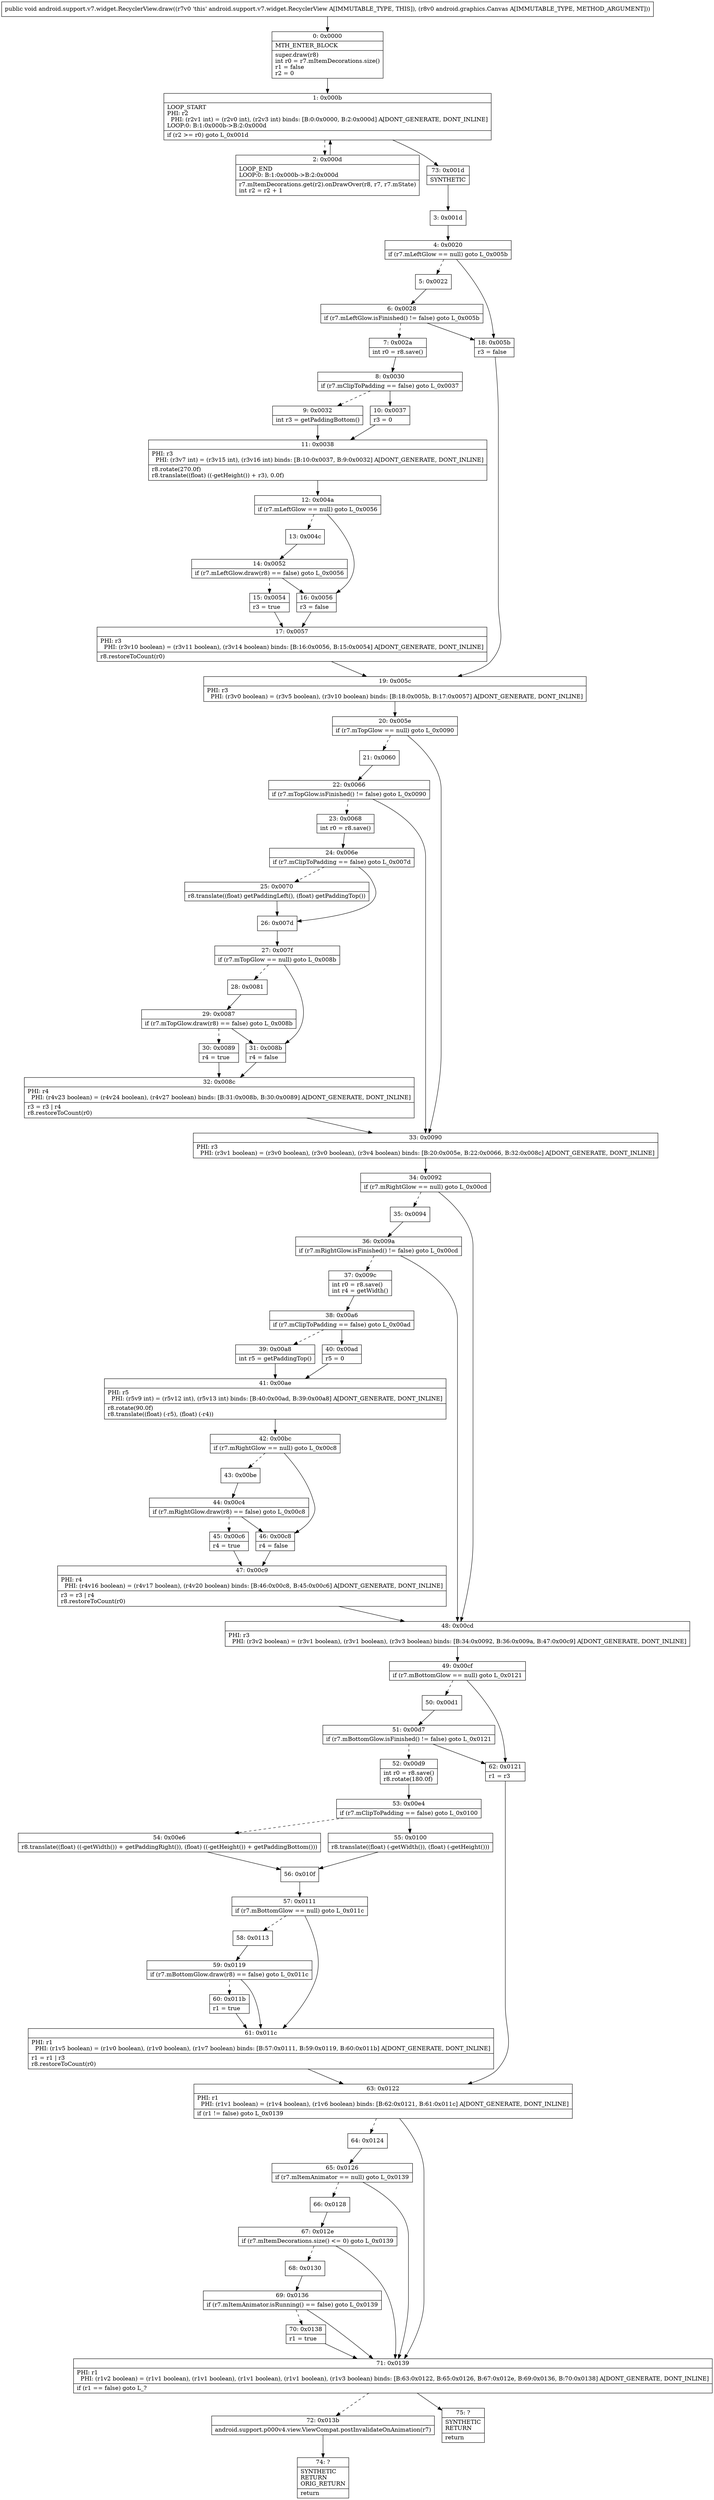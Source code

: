 digraph "CFG forandroid.support.v7.widget.RecyclerView.draw(Landroid\/graphics\/Canvas;)V" {
Node_0 [shape=record,label="{0\:\ 0x0000|MTH_ENTER_BLOCK\l|super.draw(r8)\lint r0 = r7.mItemDecorations.size()\lr1 = false\lr2 = 0\l}"];
Node_1 [shape=record,label="{1\:\ 0x000b|LOOP_START\lPHI: r2 \l  PHI: (r2v1 int) = (r2v0 int), (r2v3 int) binds: [B:0:0x0000, B:2:0x000d] A[DONT_GENERATE, DONT_INLINE]\lLOOP:0: B:1:0x000b\-\>B:2:0x000d\l|if (r2 \>= r0) goto L_0x001d\l}"];
Node_2 [shape=record,label="{2\:\ 0x000d|LOOP_END\lLOOP:0: B:1:0x000b\-\>B:2:0x000d\l|r7.mItemDecorations.get(r2).onDrawOver(r8, r7, r7.mState)\lint r2 = r2 + 1\l}"];
Node_3 [shape=record,label="{3\:\ 0x001d}"];
Node_4 [shape=record,label="{4\:\ 0x0020|if (r7.mLeftGlow == null) goto L_0x005b\l}"];
Node_5 [shape=record,label="{5\:\ 0x0022}"];
Node_6 [shape=record,label="{6\:\ 0x0028|if (r7.mLeftGlow.isFinished() != false) goto L_0x005b\l}"];
Node_7 [shape=record,label="{7\:\ 0x002a|int r0 = r8.save()\l}"];
Node_8 [shape=record,label="{8\:\ 0x0030|if (r7.mClipToPadding == false) goto L_0x0037\l}"];
Node_9 [shape=record,label="{9\:\ 0x0032|int r3 = getPaddingBottom()\l}"];
Node_10 [shape=record,label="{10\:\ 0x0037|r3 = 0\l}"];
Node_11 [shape=record,label="{11\:\ 0x0038|PHI: r3 \l  PHI: (r3v7 int) = (r3v15 int), (r3v16 int) binds: [B:10:0x0037, B:9:0x0032] A[DONT_GENERATE, DONT_INLINE]\l|r8.rotate(270.0f)\lr8.translate((float) ((\-getHeight()) + r3), 0.0f)\l}"];
Node_12 [shape=record,label="{12\:\ 0x004a|if (r7.mLeftGlow == null) goto L_0x0056\l}"];
Node_13 [shape=record,label="{13\:\ 0x004c}"];
Node_14 [shape=record,label="{14\:\ 0x0052|if (r7.mLeftGlow.draw(r8) == false) goto L_0x0056\l}"];
Node_15 [shape=record,label="{15\:\ 0x0054|r3 = true\l}"];
Node_16 [shape=record,label="{16\:\ 0x0056|r3 = false\l}"];
Node_17 [shape=record,label="{17\:\ 0x0057|PHI: r3 \l  PHI: (r3v10 boolean) = (r3v11 boolean), (r3v14 boolean) binds: [B:16:0x0056, B:15:0x0054] A[DONT_GENERATE, DONT_INLINE]\l|r8.restoreToCount(r0)\l}"];
Node_18 [shape=record,label="{18\:\ 0x005b|r3 = false\l}"];
Node_19 [shape=record,label="{19\:\ 0x005c|PHI: r3 \l  PHI: (r3v0 boolean) = (r3v5 boolean), (r3v10 boolean) binds: [B:18:0x005b, B:17:0x0057] A[DONT_GENERATE, DONT_INLINE]\l}"];
Node_20 [shape=record,label="{20\:\ 0x005e|if (r7.mTopGlow == null) goto L_0x0090\l}"];
Node_21 [shape=record,label="{21\:\ 0x0060}"];
Node_22 [shape=record,label="{22\:\ 0x0066|if (r7.mTopGlow.isFinished() != false) goto L_0x0090\l}"];
Node_23 [shape=record,label="{23\:\ 0x0068|int r0 = r8.save()\l}"];
Node_24 [shape=record,label="{24\:\ 0x006e|if (r7.mClipToPadding == false) goto L_0x007d\l}"];
Node_25 [shape=record,label="{25\:\ 0x0070|r8.translate((float) getPaddingLeft(), (float) getPaddingTop())\l}"];
Node_26 [shape=record,label="{26\:\ 0x007d}"];
Node_27 [shape=record,label="{27\:\ 0x007f|if (r7.mTopGlow == null) goto L_0x008b\l}"];
Node_28 [shape=record,label="{28\:\ 0x0081}"];
Node_29 [shape=record,label="{29\:\ 0x0087|if (r7.mTopGlow.draw(r8) == false) goto L_0x008b\l}"];
Node_30 [shape=record,label="{30\:\ 0x0089|r4 = true\l}"];
Node_31 [shape=record,label="{31\:\ 0x008b|r4 = false\l}"];
Node_32 [shape=record,label="{32\:\ 0x008c|PHI: r4 \l  PHI: (r4v23 boolean) = (r4v24 boolean), (r4v27 boolean) binds: [B:31:0x008b, B:30:0x0089] A[DONT_GENERATE, DONT_INLINE]\l|r3 = r3 \| r4\lr8.restoreToCount(r0)\l}"];
Node_33 [shape=record,label="{33\:\ 0x0090|PHI: r3 \l  PHI: (r3v1 boolean) = (r3v0 boolean), (r3v0 boolean), (r3v4 boolean) binds: [B:20:0x005e, B:22:0x0066, B:32:0x008c] A[DONT_GENERATE, DONT_INLINE]\l}"];
Node_34 [shape=record,label="{34\:\ 0x0092|if (r7.mRightGlow == null) goto L_0x00cd\l}"];
Node_35 [shape=record,label="{35\:\ 0x0094}"];
Node_36 [shape=record,label="{36\:\ 0x009a|if (r7.mRightGlow.isFinished() != false) goto L_0x00cd\l}"];
Node_37 [shape=record,label="{37\:\ 0x009c|int r0 = r8.save()\lint r4 = getWidth()\l}"];
Node_38 [shape=record,label="{38\:\ 0x00a6|if (r7.mClipToPadding == false) goto L_0x00ad\l}"];
Node_39 [shape=record,label="{39\:\ 0x00a8|int r5 = getPaddingTop()\l}"];
Node_40 [shape=record,label="{40\:\ 0x00ad|r5 = 0\l}"];
Node_41 [shape=record,label="{41\:\ 0x00ae|PHI: r5 \l  PHI: (r5v9 int) = (r5v12 int), (r5v13 int) binds: [B:40:0x00ad, B:39:0x00a8] A[DONT_GENERATE, DONT_INLINE]\l|r8.rotate(90.0f)\lr8.translate((float) (\-r5), (float) (\-r4))\l}"];
Node_42 [shape=record,label="{42\:\ 0x00bc|if (r7.mRightGlow == null) goto L_0x00c8\l}"];
Node_43 [shape=record,label="{43\:\ 0x00be}"];
Node_44 [shape=record,label="{44\:\ 0x00c4|if (r7.mRightGlow.draw(r8) == false) goto L_0x00c8\l}"];
Node_45 [shape=record,label="{45\:\ 0x00c6|r4 = true\l}"];
Node_46 [shape=record,label="{46\:\ 0x00c8|r4 = false\l}"];
Node_47 [shape=record,label="{47\:\ 0x00c9|PHI: r4 \l  PHI: (r4v16 boolean) = (r4v17 boolean), (r4v20 boolean) binds: [B:46:0x00c8, B:45:0x00c6] A[DONT_GENERATE, DONT_INLINE]\l|r3 = r3 \| r4\lr8.restoreToCount(r0)\l}"];
Node_48 [shape=record,label="{48\:\ 0x00cd|PHI: r3 \l  PHI: (r3v2 boolean) = (r3v1 boolean), (r3v1 boolean), (r3v3 boolean) binds: [B:34:0x0092, B:36:0x009a, B:47:0x00c9] A[DONT_GENERATE, DONT_INLINE]\l}"];
Node_49 [shape=record,label="{49\:\ 0x00cf|if (r7.mBottomGlow == null) goto L_0x0121\l}"];
Node_50 [shape=record,label="{50\:\ 0x00d1}"];
Node_51 [shape=record,label="{51\:\ 0x00d7|if (r7.mBottomGlow.isFinished() != false) goto L_0x0121\l}"];
Node_52 [shape=record,label="{52\:\ 0x00d9|int r0 = r8.save()\lr8.rotate(180.0f)\l}"];
Node_53 [shape=record,label="{53\:\ 0x00e4|if (r7.mClipToPadding == false) goto L_0x0100\l}"];
Node_54 [shape=record,label="{54\:\ 0x00e6|r8.translate((float) ((\-getWidth()) + getPaddingRight()), (float) ((\-getHeight()) + getPaddingBottom()))\l}"];
Node_55 [shape=record,label="{55\:\ 0x0100|r8.translate((float) (\-getWidth()), (float) (\-getHeight()))\l}"];
Node_56 [shape=record,label="{56\:\ 0x010f}"];
Node_57 [shape=record,label="{57\:\ 0x0111|if (r7.mBottomGlow == null) goto L_0x011c\l}"];
Node_58 [shape=record,label="{58\:\ 0x0113}"];
Node_59 [shape=record,label="{59\:\ 0x0119|if (r7.mBottomGlow.draw(r8) == false) goto L_0x011c\l}"];
Node_60 [shape=record,label="{60\:\ 0x011b|r1 = true\l}"];
Node_61 [shape=record,label="{61\:\ 0x011c|PHI: r1 \l  PHI: (r1v5 boolean) = (r1v0 boolean), (r1v0 boolean), (r1v7 boolean) binds: [B:57:0x0111, B:59:0x0119, B:60:0x011b] A[DONT_GENERATE, DONT_INLINE]\l|r1 = r1 \| r3\lr8.restoreToCount(r0)\l}"];
Node_62 [shape=record,label="{62\:\ 0x0121|r1 = r3\l}"];
Node_63 [shape=record,label="{63\:\ 0x0122|PHI: r1 \l  PHI: (r1v1 boolean) = (r1v4 boolean), (r1v6 boolean) binds: [B:62:0x0121, B:61:0x011c] A[DONT_GENERATE, DONT_INLINE]\l|if (r1 != false) goto L_0x0139\l}"];
Node_64 [shape=record,label="{64\:\ 0x0124}"];
Node_65 [shape=record,label="{65\:\ 0x0126|if (r7.mItemAnimator == null) goto L_0x0139\l}"];
Node_66 [shape=record,label="{66\:\ 0x0128}"];
Node_67 [shape=record,label="{67\:\ 0x012e|if (r7.mItemDecorations.size() \<= 0) goto L_0x0139\l}"];
Node_68 [shape=record,label="{68\:\ 0x0130}"];
Node_69 [shape=record,label="{69\:\ 0x0136|if (r7.mItemAnimator.isRunning() == false) goto L_0x0139\l}"];
Node_70 [shape=record,label="{70\:\ 0x0138|r1 = true\l}"];
Node_71 [shape=record,label="{71\:\ 0x0139|PHI: r1 \l  PHI: (r1v2 boolean) = (r1v1 boolean), (r1v1 boolean), (r1v1 boolean), (r1v1 boolean), (r1v3 boolean) binds: [B:63:0x0122, B:65:0x0126, B:67:0x012e, B:69:0x0136, B:70:0x0138] A[DONT_GENERATE, DONT_INLINE]\l|if (r1 == false) goto L_?\l}"];
Node_72 [shape=record,label="{72\:\ 0x013b|android.support.p000v4.view.ViewCompat.postInvalidateOnAnimation(r7)\l}"];
Node_73 [shape=record,label="{73\:\ 0x001d|SYNTHETIC\l}"];
Node_74 [shape=record,label="{74\:\ ?|SYNTHETIC\lRETURN\lORIG_RETURN\l|return\l}"];
Node_75 [shape=record,label="{75\:\ ?|SYNTHETIC\lRETURN\l|return\l}"];
MethodNode[shape=record,label="{public void android.support.v7.widget.RecyclerView.draw((r7v0 'this' android.support.v7.widget.RecyclerView A[IMMUTABLE_TYPE, THIS]), (r8v0 android.graphics.Canvas A[IMMUTABLE_TYPE, METHOD_ARGUMENT])) }"];
MethodNode -> Node_0;
Node_0 -> Node_1;
Node_1 -> Node_2[style=dashed];
Node_1 -> Node_73;
Node_2 -> Node_1;
Node_3 -> Node_4;
Node_4 -> Node_5[style=dashed];
Node_4 -> Node_18;
Node_5 -> Node_6;
Node_6 -> Node_7[style=dashed];
Node_6 -> Node_18;
Node_7 -> Node_8;
Node_8 -> Node_9[style=dashed];
Node_8 -> Node_10;
Node_9 -> Node_11;
Node_10 -> Node_11;
Node_11 -> Node_12;
Node_12 -> Node_13[style=dashed];
Node_12 -> Node_16;
Node_13 -> Node_14;
Node_14 -> Node_15[style=dashed];
Node_14 -> Node_16;
Node_15 -> Node_17;
Node_16 -> Node_17;
Node_17 -> Node_19;
Node_18 -> Node_19;
Node_19 -> Node_20;
Node_20 -> Node_21[style=dashed];
Node_20 -> Node_33;
Node_21 -> Node_22;
Node_22 -> Node_23[style=dashed];
Node_22 -> Node_33;
Node_23 -> Node_24;
Node_24 -> Node_25[style=dashed];
Node_24 -> Node_26;
Node_25 -> Node_26;
Node_26 -> Node_27;
Node_27 -> Node_28[style=dashed];
Node_27 -> Node_31;
Node_28 -> Node_29;
Node_29 -> Node_30[style=dashed];
Node_29 -> Node_31;
Node_30 -> Node_32;
Node_31 -> Node_32;
Node_32 -> Node_33;
Node_33 -> Node_34;
Node_34 -> Node_35[style=dashed];
Node_34 -> Node_48;
Node_35 -> Node_36;
Node_36 -> Node_37[style=dashed];
Node_36 -> Node_48;
Node_37 -> Node_38;
Node_38 -> Node_39[style=dashed];
Node_38 -> Node_40;
Node_39 -> Node_41;
Node_40 -> Node_41;
Node_41 -> Node_42;
Node_42 -> Node_43[style=dashed];
Node_42 -> Node_46;
Node_43 -> Node_44;
Node_44 -> Node_45[style=dashed];
Node_44 -> Node_46;
Node_45 -> Node_47;
Node_46 -> Node_47;
Node_47 -> Node_48;
Node_48 -> Node_49;
Node_49 -> Node_50[style=dashed];
Node_49 -> Node_62;
Node_50 -> Node_51;
Node_51 -> Node_52[style=dashed];
Node_51 -> Node_62;
Node_52 -> Node_53;
Node_53 -> Node_54[style=dashed];
Node_53 -> Node_55;
Node_54 -> Node_56;
Node_55 -> Node_56;
Node_56 -> Node_57;
Node_57 -> Node_58[style=dashed];
Node_57 -> Node_61;
Node_58 -> Node_59;
Node_59 -> Node_60[style=dashed];
Node_59 -> Node_61;
Node_60 -> Node_61;
Node_61 -> Node_63;
Node_62 -> Node_63;
Node_63 -> Node_64[style=dashed];
Node_63 -> Node_71;
Node_64 -> Node_65;
Node_65 -> Node_66[style=dashed];
Node_65 -> Node_71;
Node_66 -> Node_67;
Node_67 -> Node_68[style=dashed];
Node_67 -> Node_71;
Node_68 -> Node_69;
Node_69 -> Node_70[style=dashed];
Node_69 -> Node_71;
Node_70 -> Node_71;
Node_71 -> Node_72[style=dashed];
Node_71 -> Node_75;
Node_72 -> Node_74;
Node_73 -> Node_3;
}

